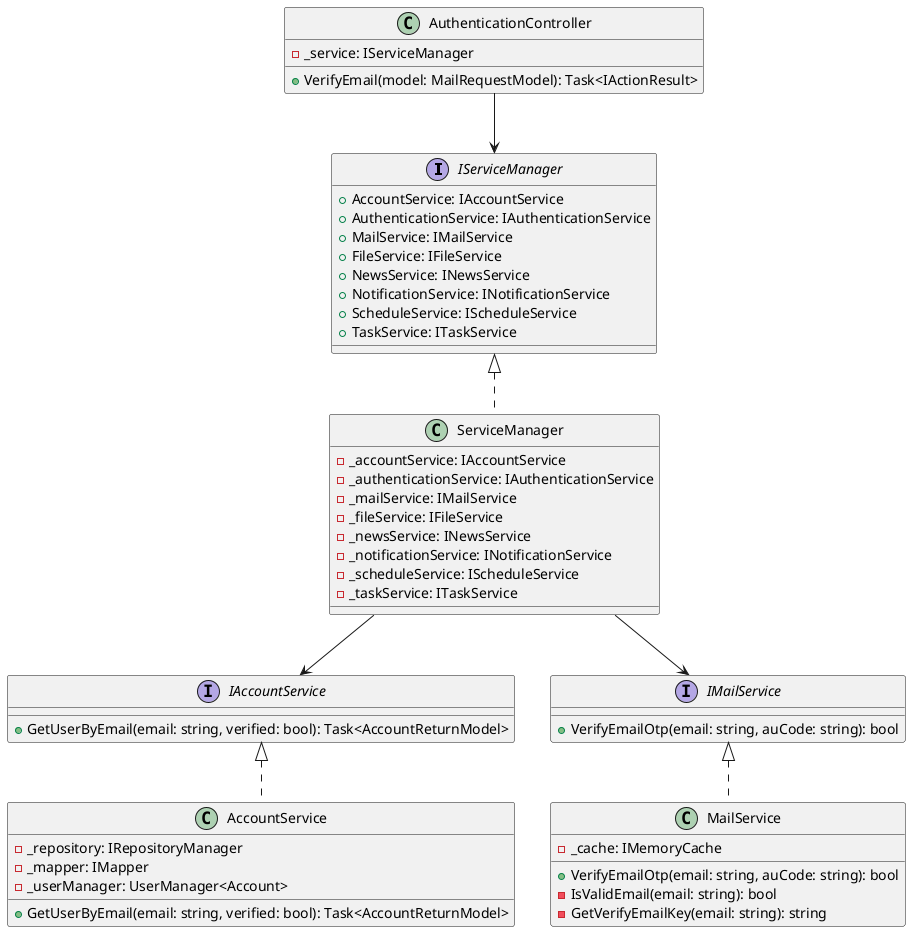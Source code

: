 @startuml Class Diagram

interface IServiceManager {
    +AccountService: IAccountService
    +AuthenticationService: IAuthenticationService
    +MailService: IMailService
    +FileService: IFileService
    +NewsService: INewsService
    +NotificationService: INotificationService
    +ScheduleService: IScheduleService
    +TaskService: ITaskService
}

class ServiceManager {
    -_accountService: IAccountService
    -_authenticationService: IAuthenticationService
    -_mailService: IMailService
    -_fileService: IFileService
    -_newsService: INewsService
    -_notificationService: INotificationService
    -_scheduleService: IScheduleService
    -_taskService: ITaskService
}

interface IAccountService {
    +GetUserByEmail(email: string, verified: bool): Task<AccountReturnModel>
}

class AccountService {
    -_repository: IRepositoryManager
    -_mapper: IMapper
    -_userManager: UserManager<Account>
    +GetUserByEmail(email: string, verified: bool): Task<AccountReturnModel>
}

interface IMailService {
    +VerifyEmailOtp(email: string, auCode: string): bool
}

class MailService {
    -_cache: IMemoryCache
    +VerifyEmailOtp(email: string, auCode: string): bool
    -IsValidEmail(email: string): bool
    -GetVerifyEmailKey(email: string): string
}

class AuthenticationController {
    -_service: IServiceManager
    +VerifyEmail(model: MailRequestModel): Task<IActionResult>
}


IServiceManager <|.. ServiceManager
IAccountService <|.. AccountService
IMailService <|.. MailService

ServiceManager --> IAccountService
ServiceManager --> IMailService

AuthenticationController --> IServiceManager

@enduml